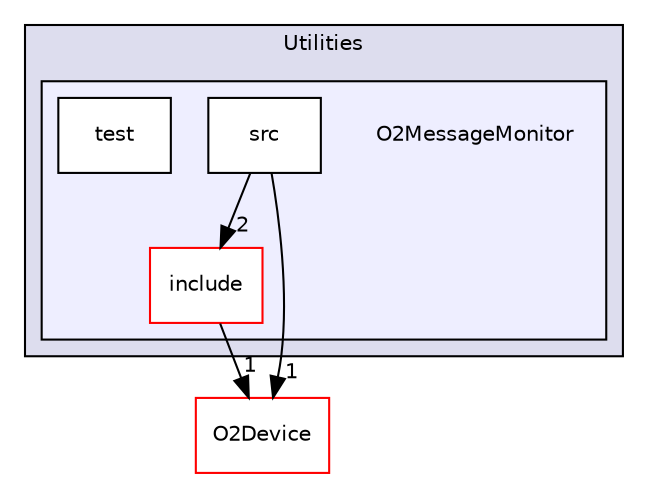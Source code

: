 digraph "/home/travis/build/AliceO2Group/AliceO2/Utilities/O2MessageMonitor" {
  bgcolor=transparent;
  compound=true
  node [ fontsize="10", fontname="Helvetica"];
  edge [ labelfontsize="10", labelfontname="Helvetica"];
  subgraph clusterdir_b05a5fa85f84bfc9013183c9d87f9a36 {
    graph [ bgcolor="#ddddee", pencolor="black", label="Utilities" fontname="Helvetica", fontsize="10", URL="dir_b05a5fa85f84bfc9013183c9d87f9a36.html"]
  subgraph clusterdir_128e7457a060fa7b176dc57431c84710 {
    graph [ bgcolor="#eeeeff", pencolor="black", label="" URL="dir_128e7457a060fa7b176dc57431c84710.html"];
    dir_128e7457a060fa7b176dc57431c84710 [shape=plaintext label="O2MessageMonitor"];
    dir_6b56571caff32114415aa1746cf6f43a [shape=box label="include" color="red" fillcolor="white" style="filled" URL="dir_6b56571caff32114415aa1746cf6f43a.html"];
    dir_5aa211bafa98207a931e71be79ca65b9 [shape=box label="src" color="black" fillcolor="white" style="filled" URL="dir_5aa211bafa98207a931e71be79ca65b9.html"];
    dir_0a7d6a57cc7fa89ec1cb2dd821a36a39 [shape=box label="test" color="black" fillcolor="white" style="filled" URL="dir_0a7d6a57cc7fa89ec1cb2dd821a36a39.html"];
  }
  }
  dir_f35ccb320b67f1c85d228c773db13bda [shape=box label="O2Device" color="red" URL="dir_f35ccb320b67f1c85d228c773db13bda.html"];
  dir_6b56571caff32114415aa1746cf6f43a->dir_f35ccb320b67f1c85d228c773db13bda [headlabel="1", labeldistance=1.5 headhref="dir_000737_000731.html"];
  dir_5aa211bafa98207a931e71be79ca65b9->dir_6b56571caff32114415aa1746cf6f43a [headlabel="2", labeldistance=1.5 headhref="dir_000739_000737.html"];
  dir_5aa211bafa98207a931e71be79ca65b9->dir_f35ccb320b67f1c85d228c773db13bda [headlabel="1", labeldistance=1.5 headhref="dir_000739_000731.html"];
}
